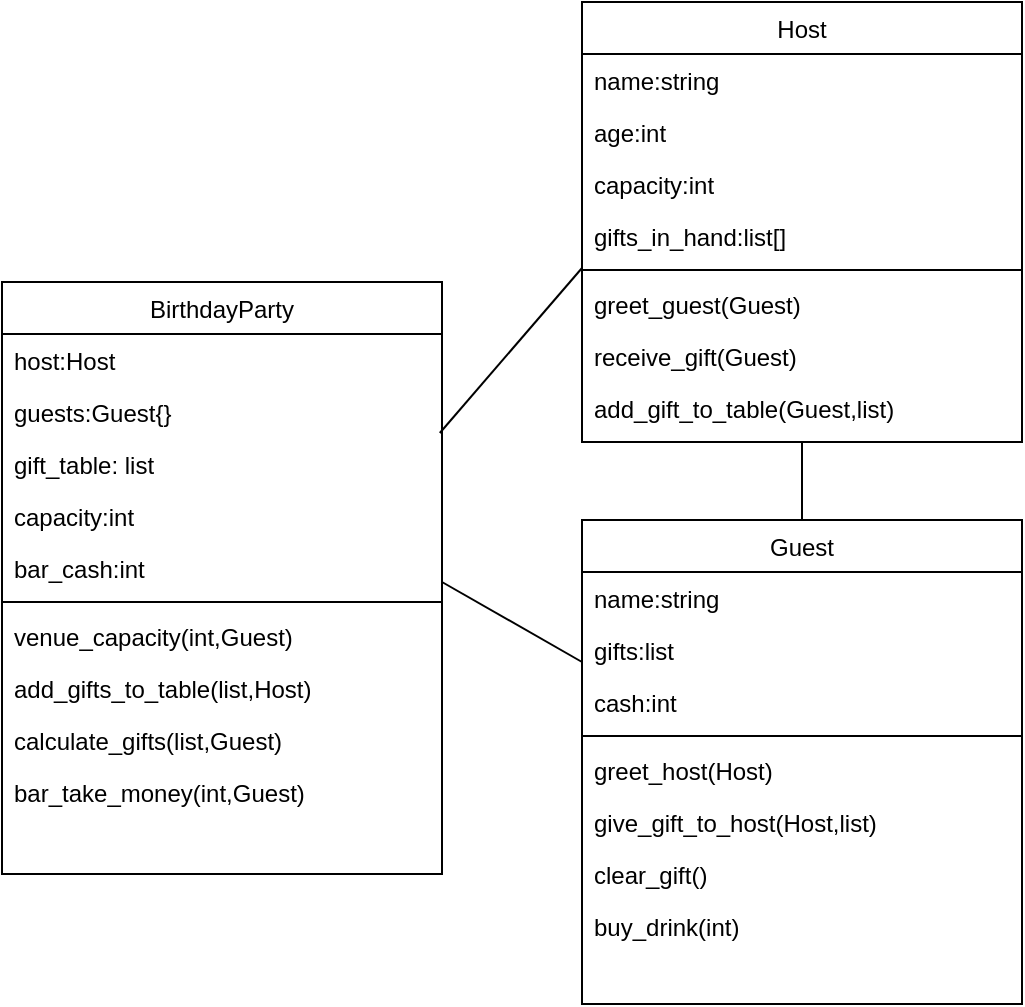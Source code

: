 <mxfile version="17.4.0" type="device"><diagram id="C5RBs43oDa-KdzZeNtuy" name="Page-1"><mxGraphModel dx="946" dy="543" grid="1" gridSize="10" guides="1" tooltips="1" connect="1" arrows="1" fold="1" page="1" pageScale="1" pageWidth="827" pageHeight="1169" math="0" shadow="0"><root><mxCell id="WIyWlLk6GJQsqaUBKTNV-0"/><mxCell id="WIyWlLk6GJQsqaUBKTNV-1" parent="WIyWlLk6GJQsqaUBKTNV-0"/><mxCell id="zkfFHV4jXpPFQw0GAbJ--17" value="BirthdayParty" style="swimlane;fontStyle=0;align=center;verticalAlign=top;childLayout=stackLayout;horizontal=1;startSize=26;horizontalStack=0;resizeParent=1;resizeLast=0;collapsible=1;marginBottom=0;rounded=0;shadow=0;strokeWidth=1;" parent="WIyWlLk6GJQsqaUBKTNV-1" vertex="1"><mxGeometry x="180" y="250" width="220" height="296" as="geometry"><mxRectangle x="550" y="140" width="160" height="26" as="alternateBounds"/></mxGeometry></mxCell><mxCell id="zkfFHV4jXpPFQw0GAbJ--18" value="host:Host" style="text;align=left;verticalAlign=top;spacingLeft=4;spacingRight=4;overflow=hidden;rotatable=0;points=[[0,0.5],[1,0.5]];portConstraint=eastwest;" parent="zkfFHV4jXpPFQw0GAbJ--17" vertex="1"><mxGeometry y="26" width="220" height="26" as="geometry"/></mxCell><mxCell id="zkfFHV4jXpPFQw0GAbJ--19" value="guests:Guest{}" style="text;align=left;verticalAlign=top;spacingLeft=4;spacingRight=4;overflow=hidden;rotatable=0;points=[[0,0.5],[1,0.5]];portConstraint=eastwest;rounded=0;shadow=0;html=0;" parent="zkfFHV4jXpPFQw0GAbJ--17" vertex="1"><mxGeometry y="52" width="220" height="26" as="geometry"/></mxCell><mxCell id="zkfFHV4jXpPFQw0GAbJ--20" value="gift_table: list" style="text;align=left;verticalAlign=top;spacingLeft=4;spacingRight=4;overflow=hidden;rotatable=0;points=[[0,0.5],[1,0.5]];portConstraint=eastwest;rounded=0;shadow=0;html=0;" parent="zkfFHV4jXpPFQw0GAbJ--17" vertex="1"><mxGeometry y="78" width="220" height="26" as="geometry"/></mxCell><mxCell id="zkfFHV4jXpPFQw0GAbJ--21" value="capacity:int" style="text;align=left;verticalAlign=top;spacingLeft=4;spacingRight=4;overflow=hidden;rotatable=0;points=[[0,0.5],[1,0.5]];portConstraint=eastwest;rounded=0;shadow=0;html=0;" parent="zkfFHV4jXpPFQw0GAbJ--17" vertex="1"><mxGeometry y="104" width="220" height="26" as="geometry"/></mxCell><mxCell id="-pl4hineMs7X-odG7dEB-29" value="bar_cash:int" style="text;align=left;verticalAlign=top;spacingLeft=4;spacingRight=4;overflow=hidden;rotatable=0;points=[[0,0.5],[1,0.5]];portConstraint=eastwest;" vertex="1" parent="zkfFHV4jXpPFQw0GAbJ--17"><mxGeometry y="130" width="220" height="26" as="geometry"/></mxCell><mxCell id="zkfFHV4jXpPFQw0GAbJ--23" value="" style="line;html=1;strokeWidth=1;align=left;verticalAlign=middle;spacingTop=-1;spacingLeft=3;spacingRight=3;rotatable=0;labelPosition=right;points=[];portConstraint=eastwest;" parent="zkfFHV4jXpPFQw0GAbJ--17" vertex="1"><mxGeometry y="156" width="220" height="8" as="geometry"/></mxCell><mxCell id="zkfFHV4jXpPFQw0GAbJ--24" value="venue_capacity(int,Guest)" style="text;align=left;verticalAlign=top;spacingLeft=4;spacingRight=4;overflow=hidden;rotatable=0;points=[[0,0.5],[1,0.5]];portConstraint=eastwest;" parent="zkfFHV4jXpPFQw0GAbJ--17" vertex="1"><mxGeometry y="164" width="220" height="26" as="geometry"/></mxCell><mxCell id="-pl4hineMs7X-odG7dEB-31" value="add_gifts_to_table(list,Host)" style="text;align=left;verticalAlign=top;spacingLeft=4;spacingRight=4;overflow=hidden;rotatable=0;points=[[0,0.5],[1,0.5]];portConstraint=eastwest;" vertex="1" parent="zkfFHV4jXpPFQw0GAbJ--17"><mxGeometry y="190" width="220" height="26" as="geometry"/></mxCell><mxCell id="-pl4hineMs7X-odG7dEB-9" value="calculate_gifts(list,Guest)" style="text;align=left;verticalAlign=top;spacingLeft=4;spacingRight=4;overflow=hidden;rotatable=0;points=[[0,0.5],[1,0.5]];portConstraint=eastwest;" vertex="1" parent="zkfFHV4jXpPFQw0GAbJ--17"><mxGeometry y="216" width="220" height="26" as="geometry"/></mxCell><mxCell id="-pl4hineMs7X-odG7dEB-30" value="bar_take_money(int,Guest)" style="text;align=left;verticalAlign=top;spacingLeft=4;spacingRight=4;overflow=hidden;rotatable=0;points=[[0,0.5],[1,0.5]];portConstraint=eastwest;" vertex="1" parent="zkfFHV4jXpPFQw0GAbJ--17"><mxGeometry y="242" width="220" height="54" as="geometry"/></mxCell><mxCell id="-pl4hineMs7X-odG7dEB-0" value="Host" style="swimlane;fontStyle=0;align=center;verticalAlign=top;childLayout=stackLayout;horizontal=1;startSize=26;horizontalStack=0;resizeParent=1;resizeLast=0;collapsible=1;marginBottom=0;rounded=0;shadow=0;strokeWidth=1;" vertex="1" parent="WIyWlLk6GJQsqaUBKTNV-1"><mxGeometry x="470" y="110" width="220" height="220" as="geometry"><mxRectangle x="550" y="140" width="160" height="26" as="alternateBounds"/></mxGeometry></mxCell><mxCell id="-pl4hineMs7X-odG7dEB-1" value="name:string" style="text;align=left;verticalAlign=top;spacingLeft=4;spacingRight=4;overflow=hidden;rotatable=0;points=[[0,0.5],[1,0.5]];portConstraint=eastwest;" vertex="1" parent="-pl4hineMs7X-odG7dEB-0"><mxGeometry y="26" width="220" height="26" as="geometry"/></mxCell><mxCell id="-pl4hineMs7X-odG7dEB-2" value="age:int" style="text;align=left;verticalAlign=top;spacingLeft=4;spacingRight=4;overflow=hidden;rotatable=0;points=[[0,0.5],[1,0.5]];portConstraint=eastwest;rounded=0;shadow=0;html=0;" vertex="1" parent="-pl4hineMs7X-odG7dEB-0"><mxGeometry y="52" width="220" height="26" as="geometry"/></mxCell><mxCell id="-pl4hineMs7X-odG7dEB-4" value="capacity:int" style="text;align=left;verticalAlign=top;spacingLeft=4;spacingRight=4;overflow=hidden;rotatable=0;points=[[0,0.5],[1,0.5]];portConstraint=eastwest;rounded=0;shadow=0;html=0;" vertex="1" parent="-pl4hineMs7X-odG7dEB-0"><mxGeometry y="78" width="220" height="26" as="geometry"/></mxCell><mxCell id="-pl4hineMs7X-odG7dEB-5" value="gifts_in_hand:list[]" style="text;align=left;verticalAlign=top;spacingLeft=4;spacingRight=4;overflow=hidden;rotatable=0;points=[[0,0.5],[1,0.5]];portConstraint=eastwest;rounded=0;shadow=0;html=0;" vertex="1" parent="-pl4hineMs7X-odG7dEB-0"><mxGeometry y="104" width="220" height="26" as="geometry"/></mxCell><mxCell id="-pl4hineMs7X-odG7dEB-6" value="" style="line;html=1;strokeWidth=1;align=left;verticalAlign=middle;spacingTop=-1;spacingLeft=3;spacingRight=3;rotatable=0;labelPosition=right;points=[];portConstraint=eastwest;" vertex="1" parent="-pl4hineMs7X-odG7dEB-0"><mxGeometry y="130" width="220" height="8" as="geometry"/></mxCell><mxCell id="-pl4hineMs7X-odG7dEB-7" value="greet_guest(Guest)" style="text;align=left;verticalAlign=top;spacingLeft=4;spacingRight=4;overflow=hidden;rotatable=0;points=[[0,0.5],[1,0.5]];portConstraint=eastwest;" vertex="1" parent="-pl4hineMs7X-odG7dEB-0"><mxGeometry y="138" width="220" height="26" as="geometry"/></mxCell><mxCell id="-pl4hineMs7X-odG7dEB-8" value="receive_gift(Guest)" style="text;align=left;verticalAlign=top;spacingLeft=4;spacingRight=4;overflow=hidden;rotatable=0;points=[[0,0.5],[1,0.5]];portConstraint=eastwest;" vertex="1" parent="-pl4hineMs7X-odG7dEB-0"><mxGeometry y="164" width="220" height="26" as="geometry"/></mxCell><mxCell id="zkfFHV4jXpPFQw0GAbJ--25" value="add_gift_to_table(Guest,list)" style="text;align=left;verticalAlign=top;spacingLeft=4;spacingRight=4;overflow=hidden;rotatable=0;points=[[0,0.5],[1,0.5]];portConstraint=eastwest;" parent="-pl4hineMs7X-odG7dEB-0" vertex="1"><mxGeometry y="190" width="220" height="26" as="geometry"/></mxCell><mxCell id="-pl4hineMs7X-odG7dEB-10" value="Guest" style="swimlane;fontStyle=0;align=center;verticalAlign=top;childLayout=stackLayout;horizontal=1;startSize=26;horizontalStack=0;resizeParent=1;resizeLast=0;collapsible=1;marginBottom=0;rounded=0;shadow=0;strokeWidth=1;" vertex="1" parent="WIyWlLk6GJQsqaUBKTNV-1"><mxGeometry x="470" y="369" width="220" height="242" as="geometry"><mxRectangle x="550" y="140" width="160" height="26" as="alternateBounds"/></mxGeometry></mxCell><mxCell id="-pl4hineMs7X-odG7dEB-11" value="name:string" style="text;align=left;verticalAlign=top;spacingLeft=4;spacingRight=4;overflow=hidden;rotatable=0;points=[[0,0.5],[1,0.5]];portConstraint=eastwest;" vertex="1" parent="-pl4hineMs7X-odG7dEB-10"><mxGeometry y="26" width="220" height="26" as="geometry"/></mxCell><mxCell id="-pl4hineMs7X-odG7dEB-12" value="gifts:list" style="text;align=left;verticalAlign=top;spacingLeft=4;spacingRight=4;overflow=hidden;rotatable=0;points=[[0,0.5],[1,0.5]];portConstraint=eastwest;rounded=0;shadow=0;html=0;" vertex="1" parent="-pl4hineMs7X-odG7dEB-10"><mxGeometry y="52" width="220" height="26" as="geometry"/></mxCell><mxCell id="-pl4hineMs7X-odG7dEB-13" value="cash:int" style="text;align=left;verticalAlign=top;spacingLeft=4;spacingRight=4;overflow=hidden;rotatable=0;points=[[0,0.5],[1,0.5]];portConstraint=eastwest;rounded=0;shadow=0;html=0;" vertex="1" parent="-pl4hineMs7X-odG7dEB-10"><mxGeometry y="78" width="220" height="26" as="geometry"/></mxCell><mxCell id="-pl4hineMs7X-odG7dEB-15" value="" style="line;html=1;strokeWidth=1;align=left;verticalAlign=middle;spacingTop=-1;spacingLeft=3;spacingRight=3;rotatable=0;labelPosition=right;points=[];portConstraint=eastwest;" vertex="1" parent="-pl4hineMs7X-odG7dEB-10"><mxGeometry y="104" width="220" height="8" as="geometry"/></mxCell><mxCell id="-pl4hineMs7X-odG7dEB-18" value="greet_host(Host)" style="text;align=left;verticalAlign=top;spacingLeft=4;spacingRight=4;overflow=hidden;rotatable=0;points=[[0,0.5],[1,0.5]];portConstraint=eastwest;" vertex="1" parent="-pl4hineMs7X-odG7dEB-10"><mxGeometry y="112" width="220" height="26" as="geometry"/></mxCell><mxCell id="-pl4hineMs7X-odG7dEB-19" value="give_gift_to_host(Host,list)" style="text;align=left;verticalAlign=top;spacingLeft=4;spacingRight=4;overflow=hidden;rotatable=0;points=[[0,0.5],[1,0.5]];portConstraint=eastwest;" vertex="1" parent="-pl4hineMs7X-odG7dEB-10"><mxGeometry y="138" width="220" height="26" as="geometry"/></mxCell><mxCell id="-pl4hineMs7X-odG7dEB-17" value="clear_gift()" style="text;align=left;verticalAlign=top;spacingLeft=4;spacingRight=4;overflow=hidden;rotatable=0;points=[[0,0.5],[1,0.5]];portConstraint=eastwest;" vertex="1" parent="-pl4hineMs7X-odG7dEB-10"><mxGeometry y="164" width="220" height="26" as="geometry"/></mxCell><mxCell id="-pl4hineMs7X-odG7dEB-20" value="buy_drink(int)" style="text;align=left;verticalAlign=top;spacingLeft=4;spacingRight=4;overflow=hidden;rotatable=0;points=[[0,0.5],[1,0.5]];portConstraint=eastwest;" vertex="1" parent="-pl4hineMs7X-odG7dEB-10"><mxGeometry y="190" width="220" height="26" as="geometry"/></mxCell><mxCell id="-pl4hineMs7X-odG7dEB-23" value="" style="endArrow=none;html=1;rounded=0;" edge="1" parent="WIyWlLk6GJQsqaUBKTNV-1"><mxGeometry width="50" height="50" relative="1" as="geometry"><mxPoint x="400" y="400" as="sourcePoint"/><mxPoint x="470" y="440" as="targetPoint"/></mxGeometry></mxCell><mxCell id="-pl4hineMs7X-odG7dEB-26" value="" style="endArrow=none;html=1;rounded=0;exitX=0.995;exitY=-0.096;exitDx=0;exitDy=0;exitPerimeter=0;" edge="1" parent="WIyWlLk6GJQsqaUBKTNV-1" source="zkfFHV4jXpPFQw0GAbJ--20"><mxGeometry width="50" height="50" relative="1" as="geometry"><mxPoint x="389" y="243" as="sourcePoint"/><mxPoint x="470" y="243" as="targetPoint"/></mxGeometry></mxCell><mxCell id="-pl4hineMs7X-odG7dEB-32" value="" style="endArrow=none;html=1;rounded=0;exitX=0.5;exitY=0;exitDx=0;exitDy=0;entryX=0.5;entryY=1;entryDx=0;entryDy=0;" edge="1" parent="WIyWlLk6GJQsqaUBKTNV-1" source="-pl4hineMs7X-odG7dEB-10" target="-pl4hineMs7X-odG7dEB-0"><mxGeometry width="50" height="50" relative="1" as="geometry"><mxPoint x="580" y="369" as="sourcePoint"/><mxPoint x="660" y="340" as="targetPoint"/></mxGeometry></mxCell></root></mxGraphModel></diagram></mxfile>